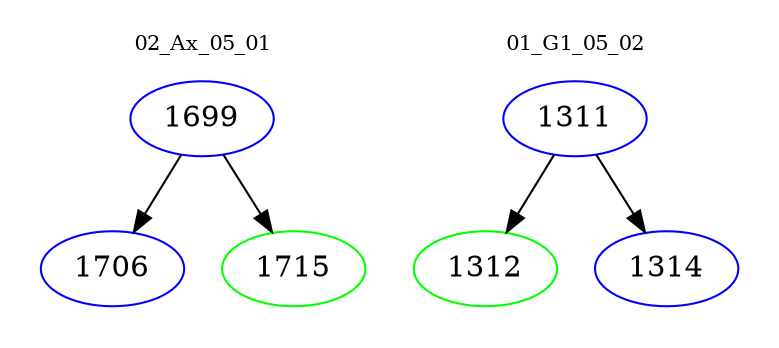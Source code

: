 digraph{
subgraph cluster_0 {
color = white
label = "02_Ax_05_01";
fontsize=10;
T0_1699 [label="1699", color="blue"]
T0_1699 -> T0_1706 [color="black"]
T0_1706 [label="1706", color="blue"]
T0_1699 -> T0_1715 [color="black"]
T0_1715 [label="1715", color="green"]
}
subgraph cluster_1 {
color = white
label = "01_G1_05_02";
fontsize=10;
T1_1311 [label="1311", color="blue"]
T1_1311 -> T1_1312 [color="black"]
T1_1312 [label="1312", color="green"]
T1_1311 -> T1_1314 [color="black"]
T1_1314 [label="1314", color="blue"]
}
}

